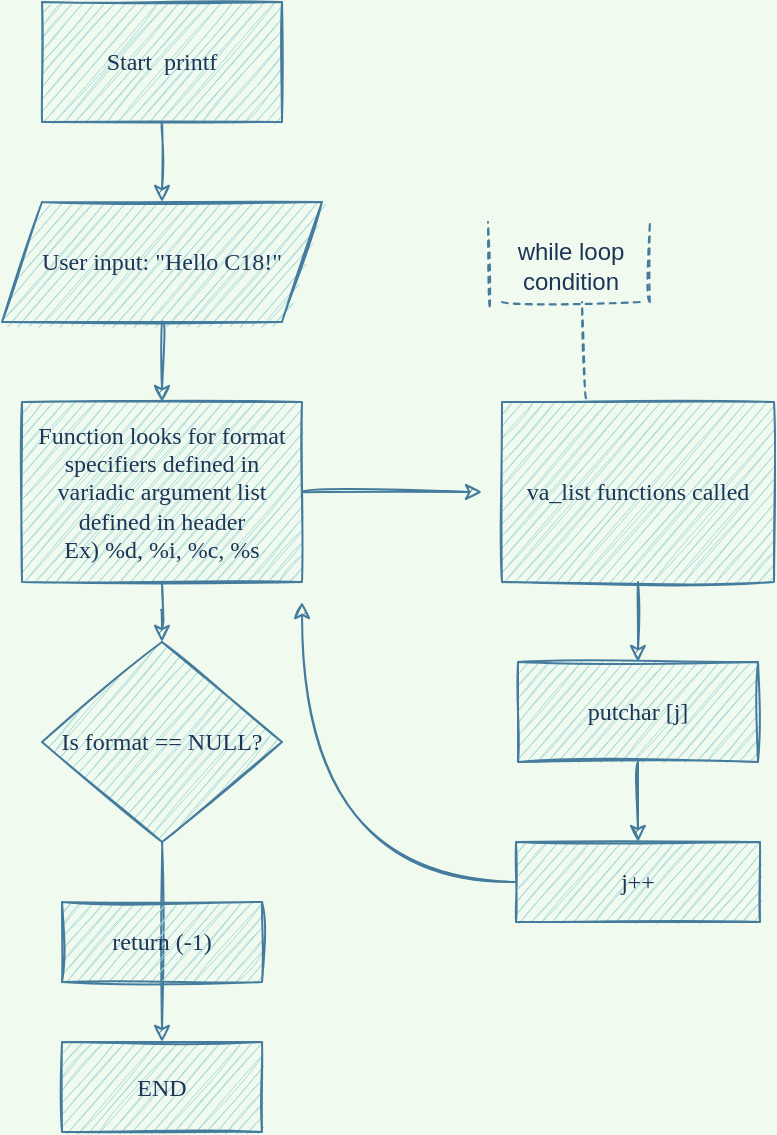 <mxfile version="20.0.4" type="github">
  <diagram id="C5RBs43oDa-KdzZeNtuy" name="Page-1">
    <mxGraphModel dx="946" dy="645" grid="1" gridSize="10" guides="1" tooltips="1" connect="1" arrows="1" fold="1" page="1" pageScale="1" pageWidth="827" pageHeight="1169" background="#F1FAEE" math="0" shadow="0">
      <root>
        <mxCell id="WIyWlLk6GJQsqaUBKTNV-0" />
        <mxCell id="WIyWlLk6GJQsqaUBKTNV-1" parent="WIyWlLk6GJQsqaUBKTNV-0" />
        <mxCell id="y-X6n5EOjBlt5xmAGWL0-20" value="" style="edgeStyle=orthogonalEdgeStyle;rounded=0;orthogonalLoop=1;jettySize=auto;html=1;fontFamily=Tahoma;fontSize=12;strokeColor=#457B9D;fontColor=#1D3557;labelBackgroundColor=#F1FAEE;sketch=1;curved=1;" edge="1" parent="WIyWlLk6GJQsqaUBKTNV-1" source="y-X6n5EOjBlt5xmAGWL0-11" target="y-X6n5EOjBlt5xmAGWL0-12">
          <mxGeometry relative="1" as="geometry" />
        </mxCell>
        <mxCell id="y-X6n5EOjBlt5xmAGWL0-11" value="Start &amp;nbsp;printf" style="rounded=0;whiteSpace=wrap;html=1;fontFamily=Tahoma;fontSize=12;fillColor=#A8DADC;strokeColor=#457B9D;fontColor=#1D3557;sketch=1;" vertex="1" parent="WIyWlLk6GJQsqaUBKTNV-1">
          <mxGeometry x="150" y="40" width="120" height="60" as="geometry" />
        </mxCell>
        <mxCell id="y-X6n5EOjBlt5xmAGWL0-21" value="" style="edgeStyle=orthogonalEdgeStyle;rounded=0;orthogonalLoop=1;jettySize=auto;html=1;fontFamily=Tahoma;fontSize=12;strokeColor=#457B9D;fontColor=#1D3557;labelBackgroundColor=#F1FAEE;sketch=1;curved=1;" edge="1" parent="WIyWlLk6GJQsqaUBKTNV-1" source="y-X6n5EOjBlt5xmAGWL0-12" target="y-X6n5EOjBlt5xmAGWL0-13">
          <mxGeometry relative="1" as="geometry" />
        </mxCell>
        <mxCell id="y-X6n5EOjBlt5xmAGWL0-12" value="User input: &quot;Hello C18!&quot;" style="shape=parallelogram;perimeter=parallelogramPerimeter;whiteSpace=wrap;html=1;fixedSize=1;fontFamily=Tahoma;fontSize=12;fillColor=#A8DADC;strokeColor=#457B9D;fontColor=#1D3557;sketch=1;rounded=0;" vertex="1" parent="WIyWlLk6GJQsqaUBKTNV-1">
          <mxGeometry x="130" y="140" width="160" height="60" as="geometry" />
        </mxCell>
        <mxCell id="y-X6n5EOjBlt5xmAGWL0-22" value="" style="edgeStyle=orthogonalEdgeStyle;rounded=0;orthogonalLoop=1;jettySize=auto;html=1;fontFamily=Tahoma;fontSize=12;strokeColor=#457B9D;fontColor=#1D3557;labelBackgroundColor=#F1FAEE;sketch=1;curved=1;" edge="1" parent="WIyWlLk6GJQsqaUBKTNV-1" source="y-X6n5EOjBlt5xmAGWL0-13" target="y-X6n5EOjBlt5xmAGWL0-14">
          <mxGeometry relative="1" as="geometry" />
        </mxCell>
        <mxCell id="y-X6n5EOjBlt5xmAGWL0-13" value="Function looks for format specifiers defined in variadic argument list defined in header&lt;br&gt;Ex) %d, %i, %c, %s" style="rounded=0;whiteSpace=wrap;html=1;fontFamily=Tahoma;fontSize=12;fillColor=#A8DADC;strokeColor=#457B9D;fontColor=#1D3557;sketch=1;" vertex="1" parent="WIyWlLk6GJQsqaUBKTNV-1">
          <mxGeometry x="140" y="240" width="140" height="90" as="geometry" />
        </mxCell>
        <mxCell id="y-X6n5EOjBlt5xmAGWL0-36" value="" style="edgeStyle=orthogonalEdgeStyle;curved=1;sketch=1;orthogonalLoop=1;jettySize=auto;html=1;fontColor=#1D3557;strokeColor=#457B9D;fillColor=#A8DADC;" edge="1" parent="WIyWlLk6GJQsqaUBKTNV-1" source="y-X6n5EOjBlt5xmAGWL0-14" target="y-X6n5EOjBlt5xmAGWL0-17">
          <mxGeometry relative="1" as="geometry" />
        </mxCell>
        <mxCell id="y-X6n5EOjBlt5xmAGWL0-14" value="Is format == NULL?" style="rhombus;whiteSpace=wrap;html=1;fontFamily=Tahoma;fontSize=12;fillColor=#A8DADC;strokeColor=#457B9D;fontColor=#1D3557;sketch=1;rounded=0;" vertex="1" parent="WIyWlLk6GJQsqaUBKTNV-1">
          <mxGeometry x="150" y="360" width="120" height="100" as="geometry" />
        </mxCell>
        <mxCell id="y-X6n5EOjBlt5xmAGWL0-15" value="return (-1)" style="rounded=0;whiteSpace=wrap;html=1;fontFamily=Tahoma;fontSize=12;fillColor=#A8DADC;strokeColor=#457B9D;fontColor=#1D3557;sketch=1;" vertex="1" parent="WIyWlLk6GJQsqaUBKTNV-1">
          <mxGeometry x="160" y="490" width="100" height="40" as="geometry" />
        </mxCell>
        <mxCell id="y-X6n5EOjBlt5xmAGWL0-16" value="va_list functions called" style="rounded=0;whiteSpace=wrap;html=1;fontFamily=Tahoma;fontSize=12;fillColor=#A8DADC;strokeColor=#457B9D;fontColor=#1D3557;sketch=1;" vertex="1" parent="WIyWlLk6GJQsqaUBKTNV-1">
          <mxGeometry x="380" y="240" width="136" height="90" as="geometry" />
        </mxCell>
        <mxCell id="y-X6n5EOjBlt5xmAGWL0-17" value="END" style="rounded=0;whiteSpace=wrap;html=1;fontFamily=Tahoma;fontSize=12;fillColor=#A8DADC;strokeColor=#457B9D;fontColor=#1D3557;sketch=1;" vertex="1" parent="WIyWlLk6GJQsqaUBKTNV-1">
          <mxGeometry x="160" y="560" width="100" height="45" as="geometry" />
        </mxCell>
        <mxCell id="y-X6n5EOjBlt5xmAGWL0-18" value="putchar [j]" style="rounded=0;whiteSpace=wrap;html=1;fontFamily=Tahoma;fontSize=12;fillColor=#A8DADC;strokeColor=#457B9D;fontColor=#1D3557;sketch=1;" vertex="1" parent="WIyWlLk6GJQsqaUBKTNV-1">
          <mxGeometry x="388" y="370" width="120" height="50" as="geometry" />
        </mxCell>
        <mxCell id="y-X6n5EOjBlt5xmAGWL0-35" style="edgeStyle=orthogonalEdgeStyle;curved=1;sketch=1;orthogonalLoop=1;jettySize=auto;html=1;fontColor=#1D3557;strokeColor=#457B9D;fillColor=#A8DADC;" edge="1" parent="WIyWlLk6GJQsqaUBKTNV-1" source="y-X6n5EOjBlt5xmAGWL0-19">
          <mxGeometry relative="1" as="geometry">
            <mxPoint x="280" y="340" as="targetPoint" />
          </mxGeometry>
        </mxCell>
        <mxCell id="y-X6n5EOjBlt5xmAGWL0-19" value="j++" style="rounded=0;whiteSpace=wrap;html=1;fontFamily=Tahoma;fontSize=12;fillColor=#A8DADC;strokeColor=#457B9D;fontColor=#1D3557;sketch=1;" vertex="1" parent="WIyWlLk6GJQsqaUBKTNV-1">
          <mxGeometry x="387" y="460" width="122" height="40" as="geometry" />
        </mxCell>
        <mxCell id="y-X6n5EOjBlt5xmAGWL0-26" value="" style="endArrow=classic;html=1;rounded=0;fontFamily=Tahoma;fontSize=12;exitX=1;exitY=0.5;exitDx=0;exitDy=0;strokeColor=#457B9D;fontColor=#1D3557;labelBackgroundColor=#F1FAEE;sketch=1;curved=1;" edge="1" parent="WIyWlLk6GJQsqaUBKTNV-1" source="y-X6n5EOjBlt5xmAGWL0-13">
          <mxGeometry width="50" height="50" relative="1" as="geometry">
            <mxPoint x="430" y="360" as="sourcePoint" />
            <mxPoint x="370" y="285" as="targetPoint" />
          </mxGeometry>
        </mxCell>
        <mxCell id="y-X6n5EOjBlt5xmAGWL0-27" value="" style="endArrow=classic;html=1;rounded=0;fontFamily=Tahoma;fontSize=12;exitX=0.5;exitY=1;exitDx=0;exitDy=0;entryX=0.5;entryY=0;entryDx=0;entryDy=0;strokeColor=#457B9D;fontColor=#1D3557;labelBackgroundColor=#F1FAEE;sketch=1;curved=1;" edge="1" parent="WIyWlLk6GJQsqaUBKTNV-1" source="y-X6n5EOjBlt5xmAGWL0-16" target="y-X6n5EOjBlt5xmAGWL0-18">
          <mxGeometry width="50" height="50" relative="1" as="geometry">
            <mxPoint x="430" y="360" as="sourcePoint" />
            <mxPoint x="480" y="310" as="targetPoint" />
          </mxGeometry>
        </mxCell>
        <mxCell id="y-X6n5EOjBlt5xmAGWL0-28" value="" style="endArrow=classic;html=1;rounded=0;fontFamily=Tahoma;fontSize=12;exitX=0.5;exitY=1;exitDx=0;exitDy=0;entryX=0.5;entryY=0;entryDx=0;entryDy=0;strokeColor=#457B9D;fontColor=#1D3557;labelBackgroundColor=#F1FAEE;sketch=1;curved=1;" edge="1" parent="WIyWlLk6GJQsqaUBKTNV-1" source="y-X6n5EOjBlt5xmAGWL0-18" target="y-X6n5EOjBlt5xmAGWL0-19">
          <mxGeometry width="50" height="50" relative="1" as="geometry">
            <mxPoint x="430" y="360" as="sourcePoint" />
            <mxPoint x="450" y="440" as="targetPoint" />
          </mxGeometry>
        </mxCell>
        <mxCell id="y-X6n5EOjBlt5xmAGWL0-42" value="while loop&lt;br&gt;condition" style="text;html=1;align=center;verticalAlign=middle;resizable=0;points=[];autosize=1;strokeColor=none;fillColor=none;fontColor=#1D3557;" vertex="1" parent="WIyWlLk6GJQsqaUBKTNV-1">
          <mxGeometry x="373.96" y="152" width="80" height="40" as="geometry" />
        </mxCell>
        <mxCell id="y-X6n5EOjBlt5xmAGWL0-43" value="" style="endArrow=none;dashed=1;html=1;sketch=1;fontColor=#1D3557;strokeColor=#457B9D;fillColor=#A8DADC;curved=1;entryX=-0.012;entryY=-0.05;entryDx=0;entryDy=0;entryPerimeter=0;" edge="1" parent="WIyWlLk6GJQsqaUBKTNV-1" target="y-X6n5EOjBlt5xmAGWL0-42">
          <mxGeometry width="50" height="50" relative="1" as="geometry">
            <mxPoint x="373.96" y="192" as="sourcePoint" />
            <mxPoint x="453.96" y="292" as="targetPoint" />
          </mxGeometry>
        </mxCell>
        <mxCell id="y-X6n5EOjBlt5xmAGWL0-44" value="" style="endArrow=none;dashed=1;html=1;sketch=1;fontColor=#1D3557;strokeColor=#457B9D;fillColor=#A8DADC;curved=1;entryX=1;entryY=-0.05;entryDx=0;entryDy=0;entryPerimeter=0;exitX=1;exitY=0.95;exitDx=0;exitDy=0;exitPerimeter=0;" edge="1" parent="WIyWlLk6GJQsqaUBKTNV-1" source="y-X6n5EOjBlt5xmAGWL0-42" target="y-X6n5EOjBlt5xmAGWL0-42">
          <mxGeometry width="50" height="50" relative="1" as="geometry">
            <mxPoint x="403.96" y="342" as="sourcePoint" />
            <mxPoint x="453.96" y="292" as="targetPoint" />
          </mxGeometry>
        </mxCell>
        <mxCell id="y-X6n5EOjBlt5xmAGWL0-45" value="" style="endArrow=none;dashed=1;html=1;sketch=1;fontColor=#1D3557;strokeColor=#457B9D;fillColor=#A8DADC;curved=1;" edge="1" parent="WIyWlLk6GJQsqaUBKTNV-1">
          <mxGeometry width="50" height="50" relative="1" as="geometry">
            <mxPoint x="380" y="190" as="sourcePoint" />
            <mxPoint x="450" y="190" as="targetPoint" />
          </mxGeometry>
        </mxCell>
        <mxCell id="y-X6n5EOjBlt5xmAGWL0-47" value="" style="endArrow=none;dashed=1;html=1;sketch=1;fontColor=#1D3557;strokeColor=#457B9D;fillColor=#A8DADC;curved=1;exitX=0.309;exitY=-0.022;exitDx=0;exitDy=0;exitPerimeter=0;" edge="1" parent="WIyWlLk6GJQsqaUBKTNV-1" source="y-X6n5EOjBlt5xmAGWL0-16">
          <mxGeometry width="50" height="50" relative="1" as="geometry">
            <mxPoint x="420" y="230" as="sourcePoint" />
            <mxPoint x="420" y="190" as="targetPoint" />
          </mxGeometry>
        </mxCell>
      </root>
    </mxGraphModel>
  </diagram>
</mxfile>
